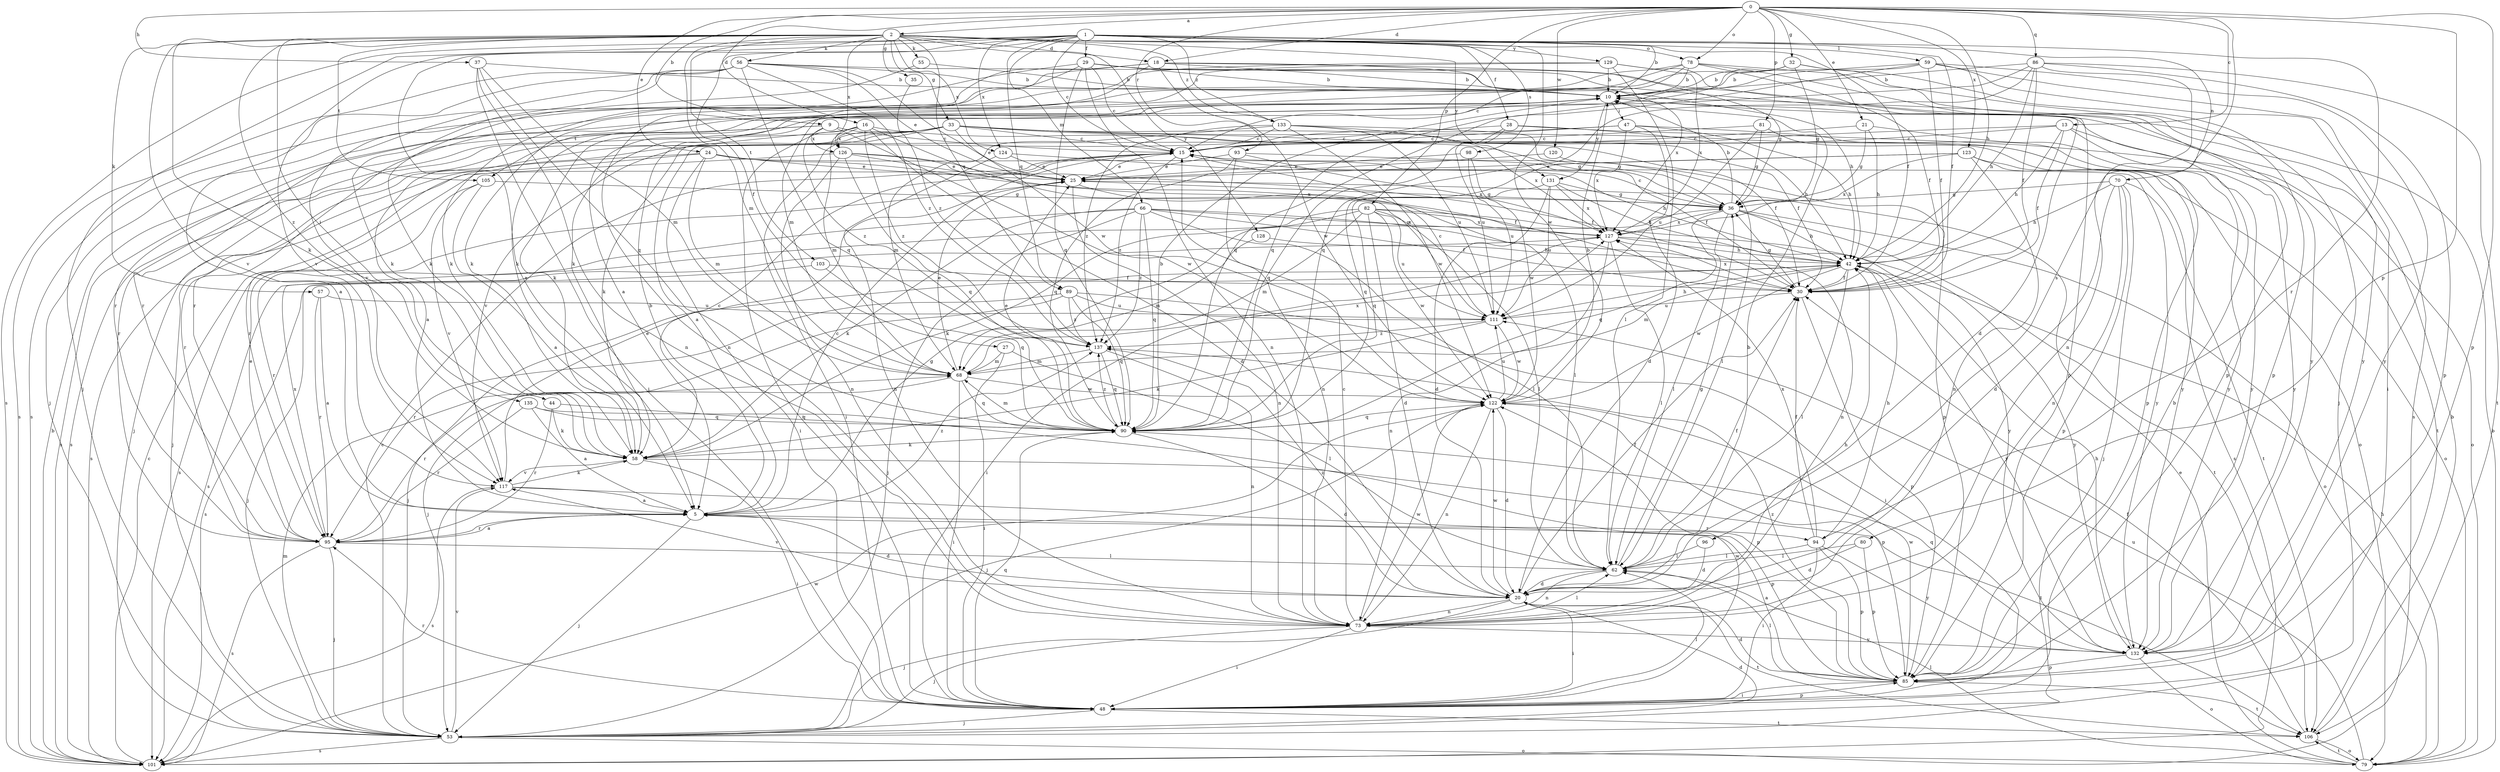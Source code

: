 strict digraph  {
0;
1;
2;
5;
9;
10;
13;
15;
16;
18;
20;
21;
24;
25;
27;
28;
29;
30;
32;
33;
35;
36;
37;
42;
44;
47;
48;
53;
55;
56;
57;
58;
59;
62;
66;
68;
70;
73;
78;
79;
80;
81;
82;
85;
86;
89;
90;
93;
94;
95;
96;
98;
101;
103;
105;
106;
111;
117;
120;
122;
123;
124;
126;
127;
128;
129;
131;
132;
133;
135;
137;
0 -> 2  [label=a];
0 -> 9  [label=b];
0 -> 13  [label=c];
0 -> 16  [label=d];
0 -> 18  [label=d];
0 -> 21  [label=e];
0 -> 24  [label=e];
0 -> 32  [label=g];
0 -> 37  [label=h];
0 -> 42  [label=h];
0 -> 78  [label=o];
0 -> 80  [label=p];
0 -> 81  [label=p];
0 -> 82  [label=p];
0 -> 85  [label=p];
0 -> 86  [label=q];
0 -> 93  [label=r];
0 -> 96  [label=s];
0 -> 120  [label=w];
0 -> 123  [label=x];
1 -> 5  [label=a];
1 -> 10  [label=b];
1 -> 15  [label=c];
1 -> 27  [label=f];
1 -> 28  [label=f];
1 -> 29  [label=f];
1 -> 30  [label=f];
1 -> 53  [label=j];
1 -> 59  [label=l];
1 -> 66  [label=m];
1 -> 70  [label=n];
1 -> 89  [label=q];
1 -> 94  [label=r];
1 -> 98  [label=s];
1 -> 101  [label=s];
1 -> 117  [label=v];
1 -> 122  [label=w];
1 -> 124  [label=x];
1 -> 133  [label=z];
2 -> 18  [label=d];
2 -> 30  [label=f];
2 -> 33  [label=g];
2 -> 35  [label=g];
2 -> 44  [label=i];
2 -> 55  [label=k];
2 -> 56  [label=k];
2 -> 57  [label=k];
2 -> 58  [label=k];
2 -> 68  [label=m];
2 -> 78  [label=o];
2 -> 89  [label=q];
2 -> 103  [label=t];
2 -> 105  [label=t];
2 -> 117  [label=v];
2 -> 124  [label=x];
2 -> 126  [label=x];
2 -> 128  [label=y];
2 -> 129  [label=y];
2 -> 131  [label=y];
2 -> 133  [label=z];
2 -> 135  [label=z];
5 -> 10  [label=b];
5 -> 15  [label=c];
5 -> 20  [label=d];
5 -> 36  [label=g];
5 -> 53  [label=j];
5 -> 94  [label=r];
5 -> 95  [label=r];
5 -> 137  [label=z];
9 -> 15  [label=c];
9 -> 95  [label=r];
9 -> 101  [label=s];
9 -> 122  [label=w];
9 -> 126  [label=x];
9 -> 137  [label=z];
10 -> 47  [label=i];
10 -> 58  [label=k];
10 -> 105  [label=t];
10 -> 131  [label=y];
13 -> 5  [label=a];
13 -> 15  [label=c];
13 -> 30  [label=f];
13 -> 42  [label=h];
13 -> 106  [label=t];
13 -> 132  [label=y];
15 -> 25  [label=e];
15 -> 85  [label=p];
15 -> 137  [label=z];
16 -> 20  [label=d];
16 -> 30  [label=f];
16 -> 48  [label=i];
16 -> 58  [label=k];
16 -> 68  [label=m];
16 -> 111  [label=u];
16 -> 126  [label=x];
16 -> 137  [label=z];
18 -> 10  [label=b];
18 -> 36  [label=g];
18 -> 53  [label=j];
18 -> 68  [label=m];
18 -> 101  [label=s];
18 -> 122  [label=w];
18 -> 127  [label=x];
20 -> 10  [label=b];
20 -> 30  [label=f];
20 -> 48  [label=i];
20 -> 53  [label=j];
20 -> 73  [label=n];
20 -> 106  [label=t];
20 -> 117  [label=v];
20 -> 122  [label=w];
20 -> 137  [label=z];
21 -> 15  [label=c];
21 -> 36  [label=g];
21 -> 42  [label=h];
21 -> 132  [label=y];
24 -> 25  [label=e];
24 -> 30  [label=f];
24 -> 48  [label=i];
24 -> 68  [label=m];
24 -> 95  [label=r];
24 -> 101  [label=s];
24 -> 132  [label=y];
25 -> 36  [label=g];
25 -> 62  [label=l];
25 -> 73  [label=n];
27 -> 48  [label=i];
27 -> 62  [label=l];
27 -> 68  [label=m];
28 -> 15  [label=c];
28 -> 42  [label=h];
28 -> 79  [label=o];
28 -> 90  [label=q];
28 -> 111  [label=u];
29 -> 10  [label=b];
29 -> 15  [label=c];
29 -> 20  [label=d];
29 -> 58  [label=k];
29 -> 73  [label=n];
29 -> 90  [label=q];
29 -> 95  [label=r];
29 -> 132  [label=y];
30 -> 36  [label=g];
30 -> 85  [label=p];
30 -> 111  [label=u];
30 -> 127  [label=x];
32 -> 10  [label=b];
32 -> 36  [label=g];
32 -> 53  [label=j];
32 -> 58  [label=k];
32 -> 85  [label=p];
32 -> 90  [label=q];
33 -> 5  [label=a];
33 -> 15  [label=c];
33 -> 25  [label=e];
33 -> 30  [label=f];
33 -> 36  [label=g];
33 -> 48  [label=i];
33 -> 53  [label=j];
33 -> 79  [label=o];
33 -> 101  [label=s];
33 -> 117  [label=v];
33 -> 132  [label=y];
35 -> 137  [label=z];
36 -> 10  [label=b];
36 -> 15  [label=c];
36 -> 42  [label=h];
36 -> 62  [label=l];
36 -> 79  [label=o];
36 -> 90  [label=q];
36 -> 106  [label=t];
36 -> 127  [label=x];
37 -> 10  [label=b];
37 -> 48  [label=i];
37 -> 68  [label=m];
37 -> 73  [label=n];
37 -> 90  [label=q];
42 -> 30  [label=f];
42 -> 53  [label=j];
42 -> 62  [label=l];
42 -> 68  [label=m];
42 -> 101  [label=s];
42 -> 122  [label=w];
42 -> 132  [label=y];
44 -> 58  [label=k];
44 -> 90  [label=q];
44 -> 95  [label=r];
47 -> 15  [label=c];
47 -> 20  [label=d];
47 -> 42  [label=h];
47 -> 95  [label=r];
47 -> 127  [label=x];
47 -> 132  [label=y];
48 -> 10  [label=b];
48 -> 53  [label=j];
48 -> 62  [label=l];
48 -> 85  [label=p];
48 -> 90  [label=q];
48 -> 95  [label=r];
48 -> 106  [label=t];
48 -> 122  [label=w];
53 -> 15  [label=c];
53 -> 20  [label=d];
53 -> 68  [label=m];
53 -> 79  [label=o];
53 -> 101  [label=s];
53 -> 117  [label=v];
55 -> 10  [label=b];
55 -> 58  [label=k];
56 -> 5  [label=a];
56 -> 10  [label=b];
56 -> 25  [label=e];
56 -> 42  [label=h];
56 -> 58  [label=k];
56 -> 90  [label=q];
56 -> 101  [label=s];
56 -> 117  [label=v];
56 -> 122  [label=w];
56 -> 137  [label=z];
57 -> 5  [label=a];
57 -> 95  [label=r];
57 -> 111  [label=u];
58 -> 15  [label=c];
58 -> 48  [label=i];
58 -> 106  [label=t];
58 -> 117  [label=v];
59 -> 5  [label=a];
59 -> 10  [label=b];
59 -> 30  [label=f];
59 -> 48  [label=i];
59 -> 90  [label=q];
59 -> 101  [label=s];
59 -> 132  [label=y];
62 -> 20  [label=d];
62 -> 30  [label=f];
62 -> 36  [label=g];
62 -> 73  [label=n];
66 -> 30  [label=f];
66 -> 53  [label=j];
66 -> 58  [label=k];
66 -> 62  [label=l];
66 -> 73  [label=n];
66 -> 90  [label=q];
66 -> 95  [label=r];
66 -> 127  [label=x];
66 -> 137  [label=z];
68 -> 25  [label=e];
68 -> 48  [label=i];
68 -> 90  [label=q];
68 -> 95  [label=r];
68 -> 122  [label=w];
68 -> 127  [label=x];
70 -> 20  [label=d];
70 -> 36  [label=g];
70 -> 42  [label=h];
70 -> 53  [label=j];
70 -> 73  [label=n];
70 -> 85  [label=p];
70 -> 106  [label=t];
73 -> 15  [label=c];
73 -> 42  [label=h];
73 -> 48  [label=i];
73 -> 53  [label=j];
73 -> 62  [label=l];
73 -> 122  [label=w];
73 -> 132  [label=y];
78 -> 10  [label=b];
78 -> 15  [label=c];
78 -> 30  [label=f];
78 -> 58  [label=k];
78 -> 85  [label=p];
78 -> 95  [label=r];
78 -> 132  [label=y];
79 -> 10  [label=b];
79 -> 25  [label=e];
79 -> 42  [label=h];
79 -> 62  [label=l];
79 -> 106  [label=t];
79 -> 111  [label=u];
80 -> 20  [label=d];
80 -> 62  [label=l];
80 -> 85  [label=p];
81 -> 15  [label=c];
81 -> 36  [label=g];
81 -> 85  [label=p];
81 -> 111  [label=u];
82 -> 20  [label=d];
82 -> 58  [label=k];
82 -> 62  [label=l];
82 -> 68  [label=m];
82 -> 101  [label=s];
82 -> 111  [label=u];
82 -> 122  [label=w];
82 -> 127  [label=x];
82 -> 132  [label=y];
85 -> 5  [label=a];
85 -> 20  [label=d];
85 -> 48  [label=i];
85 -> 62  [label=l];
85 -> 106  [label=t];
85 -> 122  [label=w];
85 -> 137  [label=z];
86 -> 10  [label=b];
86 -> 30  [label=f];
86 -> 42  [label=h];
86 -> 58  [label=k];
86 -> 73  [label=n];
86 -> 85  [label=p];
86 -> 90  [label=q];
86 -> 106  [label=t];
89 -> 48  [label=i];
89 -> 53  [label=j];
89 -> 90  [label=q];
89 -> 95  [label=r];
89 -> 111  [label=u];
89 -> 137  [label=z];
90 -> 10  [label=b];
90 -> 20  [label=d];
90 -> 25  [label=e];
90 -> 58  [label=k];
90 -> 68  [label=m];
90 -> 137  [label=z];
93 -> 25  [label=e];
93 -> 30  [label=f];
93 -> 73  [label=n];
93 -> 90  [label=q];
93 -> 127  [label=x];
94 -> 30  [label=f];
94 -> 42  [label=h];
94 -> 48  [label=i];
94 -> 62  [label=l];
94 -> 85  [label=p];
94 -> 127  [label=x];
94 -> 132  [label=y];
95 -> 5  [label=a];
95 -> 25  [label=e];
95 -> 53  [label=j];
95 -> 62  [label=l];
95 -> 101  [label=s];
95 -> 127  [label=x];
96 -> 20  [label=d];
96 -> 62  [label=l];
98 -> 25  [label=e];
98 -> 111  [label=u];
98 -> 122  [label=w];
101 -> 10  [label=b];
101 -> 15  [label=c];
101 -> 122  [label=w];
103 -> 30  [label=f];
103 -> 53  [label=j];
103 -> 90  [label=q];
105 -> 5  [label=a];
105 -> 36  [label=g];
105 -> 101  [label=s];
105 -> 117  [label=v];
106 -> 10  [label=b];
106 -> 30  [label=f];
106 -> 79  [label=o];
111 -> 15  [label=c];
111 -> 42  [label=h];
111 -> 58  [label=k];
111 -> 122  [label=w];
111 -> 137  [label=z];
117 -> 5  [label=a];
117 -> 25  [label=e];
117 -> 58  [label=k];
117 -> 85  [label=p];
117 -> 101  [label=s];
120 -> 25  [label=e];
120 -> 62  [label=l];
122 -> 10  [label=b];
122 -> 20  [label=d];
122 -> 53  [label=j];
122 -> 73  [label=n];
122 -> 85  [label=p];
122 -> 90  [label=q];
122 -> 111  [label=u];
123 -> 25  [label=e];
123 -> 73  [label=n];
123 -> 79  [label=o];
123 -> 90  [label=q];
123 -> 101  [label=s];
123 -> 127  [label=x];
124 -> 25  [label=e];
124 -> 42  [label=h];
124 -> 73  [label=n];
126 -> 25  [label=e];
126 -> 30  [label=f];
126 -> 53  [label=j];
126 -> 73  [label=n];
126 -> 90  [label=q];
126 -> 127  [label=x];
127 -> 42  [label=h];
127 -> 48  [label=i];
127 -> 62  [label=l];
127 -> 73  [label=n];
127 -> 132  [label=y];
128 -> 42  [label=h];
128 -> 68  [label=m];
129 -> 10  [label=b];
129 -> 62  [label=l];
129 -> 73  [label=n];
129 -> 85  [label=p];
129 -> 95  [label=r];
129 -> 127  [label=x];
131 -> 20  [label=d];
131 -> 36  [label=g];
131 -> 42  [label=h];
131 -> 90  [label=q];
131 -> 111  [label=u];
131 -> 127  [label=x];
132 -> 42  [label=h];
132 -> 79  [label=o];
132 -> 85  [label=p];
132 -> 90  [label=q];
133 -> 15  [label=c];
133 -> 36  [label=g];
133 -> 68  [label=m];
133 -> 111  [label=u];
133 -> 122  [label=w];
133 -> 127  [label=x];
133 -> 137  [label=z];
135 -> 5  [label=a];
135 -> 85  [label=p];
135 -> 90  [label=q];
135 -> 95  [label=r];
137 -> 68  [label=m];
137 -> 73  [label=n];
137 -> 90  [label=q];
}
